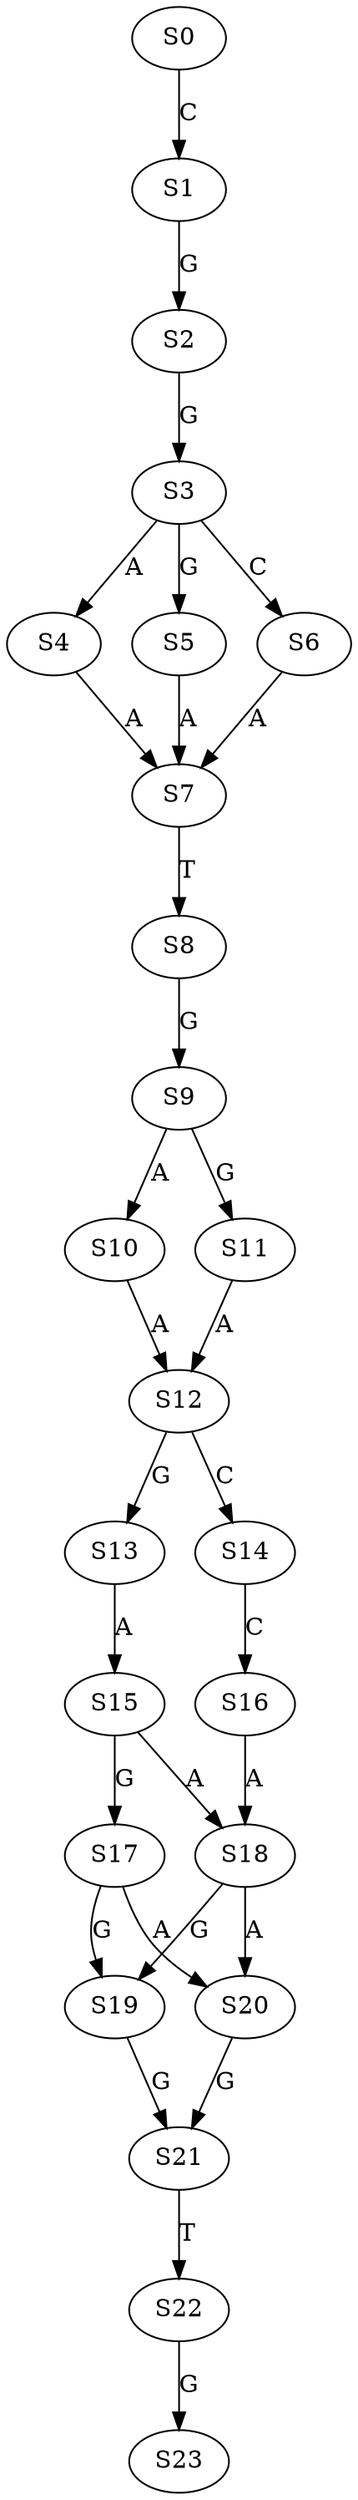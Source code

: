 strict digraph  {
	S0 -> S1 [ label = C ];
	S1 -> S2 [ label = G ];
	S2 -> S3 [ label = G ];
	S3 -> S4 [ label = A ];
	S3 -> S5 [ label = G ];
	S3 -> S6 [ label = C ];
	S4 -> S7 [ label = A ];
	S5 -> S7 [ label = A ];
	S6 -> S7 [ label = A ];
	S7 -> S8 [ label = T ];
	S8 -> S9 [ label = G ];
	S9 -> S10 [ label = A ];
	S9 -> S11 [ label = G ];
	S10 -> S12 [ label = A ];
	S11 -> S12 [ label = A ];
	S12 -> S13 [ label = G ];
	S12 -> S14 [ label = C ];
	S13 -> S15 [ label = A ];
	S14 -> S16 [ label = C ];
	S15 -> S17 [ label = G ];
	S15 -> S18 [ label = A ];
	S16 -> S18 [ label = A ];
	S17 -> S19 [ label = G ];
	S17 -> S20 [ label = A ];
	S18 -> S20 [ label = A ];
	S18 -> S19 [ label = G ];
	S19 -> S21 [ label = G ];
	S20 -> S21 [ label = G ];
	S21 -> S22 [ label = T ];
	S22 -> S23 [ label = G ];
}
